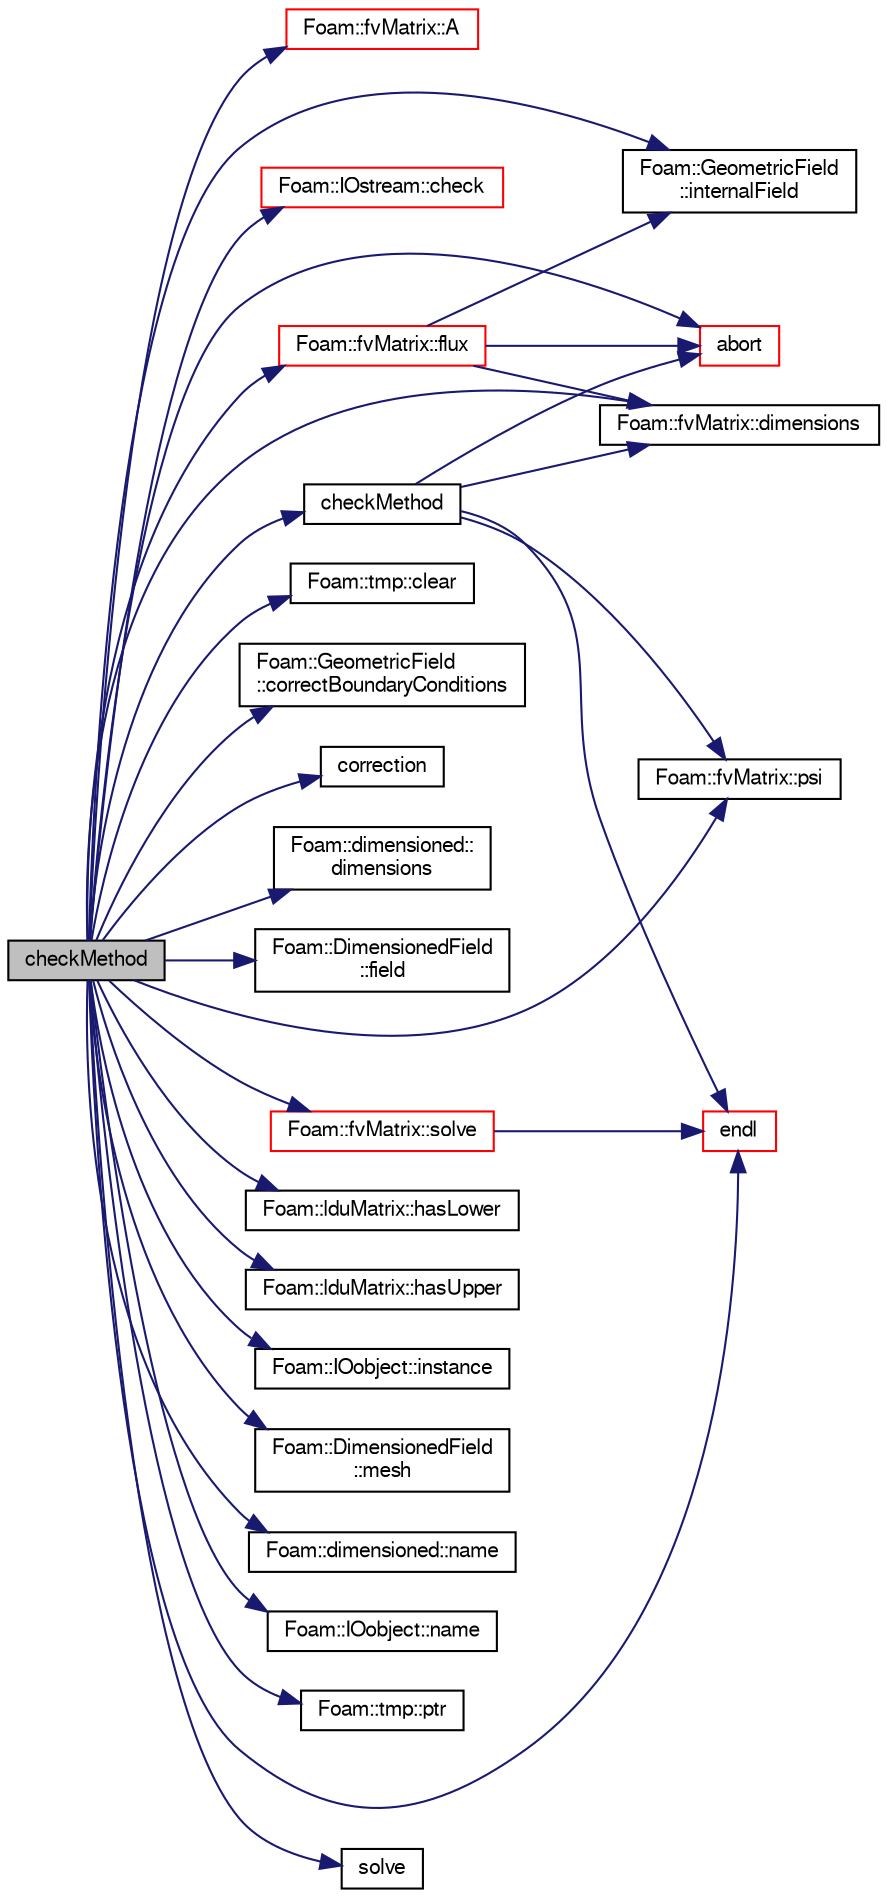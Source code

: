 digraph "checkMethod"
{
  bgcolor="transparent";
  edge [fontname="FreeSans",fontsize="10",labelfontname="FreeSans",labelfontsize="10"];
  node [fontname="FreeSans",fontsize="10",shape=record];
  rankdir="LR";
  Node2841 [label="checkMethod",height=0.2,width=0.4,color="black", fillcolor="grey75", style="filled", fontcolor="black"];
  Node2841 -> Node2842 [color="midnightblue",fontsize="10",style="solid",fontname="FreeSans"];
  Node2842 [label="Foam::fvMatrix::A",height=0.2,width=0.4,color="red",URL="$a22358.html#a0a5700c99b33f36165d0fbc6ba521bf3",tooltip="Return the central coefficient. "];
  Node2841 -> Node2879 [color="midnightblue",fontsize="10",style="solid",fontname="FreeSans"];
  Node2879 [label="abort",height=0.2,width=0.4,color="red",URL="$a21124.html#a447107a607d03e417307c203fa5fb44b"];
  Node2841 -> Node3195 [color="midnightblue",fontsize="10",style="solid",fontname="FreeSans"];
  Node3195 [label="Foam::IOstream::check",height=0.2,width=0.4,color="red",URL="$a26226.html#a367eb3425fc4e8270e2aa961df8ac8a5",tooltip="Check IOstream status for given operation. "];
  Node2841 -> Node3197 [color="midnightblue",fontsize="10",style="solid",fontname="FreeSans"];
  Node3197 [label="checkMethod",height=0.2,width=0.4,color="black",URL="$a21124.html#a656fbda275eb1aaf53a9b1df97a5743c"];
  Node3197 -> Node2879 [color="midnightblue",fontsize="10",style="solid",fontname="FreeSans"];
  Node3197 -> Node3198 [color="midnightblue",fontsize="10",style="solid",fontname="FreeSans"];
  Node3198 [label="Foam::fvMatrix::dimensions",height=0.2,width=0.4,color="black",URL="$a22358.html#ae432f961c8f2aeef6aa64fbbed5e70ea"];
  Node3197 -> Node2873 [color="midnightblue",fontsize="10",style="solid",fontname="FreeSans"];
  Node2873 [label="endl",height=0.2,width=0.4,color="red",URL="$a21124.html#a2db8fe02a0d3909e9351bb4275b23ce4",tooltip="Add newline and flush stream. "];
  Node3197 -> Node3199 [color="midnightblue",fontsize="10",style="solid",fontname="FreeSans"];
  Node3199 [label="Foam::fvMatrix::psi",height=0.2,width=0.4,color="black",URL="$a22358.html#a746a21ead7ed7561097637595338028c"];
  Node2841 -> Node3200 [color="midnightblue",fontsize="10",style="solid",fontname="FreeSans"];
  Node3200 [label="Foam::tmp::clear",height=0.2,width=0.4,color="black",URL="$a25962.html#adf1d9633e64d0de6a36e0af17ccd8163",tooltip="If object pointer points to valid object: "];
  Node2841 -> Node3201 [color="midnightblue",fontsize="10",style="solid",fontname="FreeSans"];
  Node3201 [label="Foam::GeometricField\l::correctBoundaryConditions",height=0.2,width=0.4,color="black",URL="$a22434.html#acaf6878ef900e593c4b20812f1b567d6",tooltip="Correct boundary field. "];
  Node2841 -> Node2995 [color="midnightblue",fontsize="10",style="solid",fontname="FreeSans"];
  Node2995 [label="correction",height=0.2,width=0.4,color="black",URL="$a21124.html#aa5166e83cc970d681cdb0246482047e8",tooltip="Return the correction form of the given matrix. "];
  Node2841 -> Node2973 [color="midnightblue",fontsize="10",style="solid",fontname="FreeSans"];
  Node2973 [label="Foam::dimensioned::\ldimensions",height=0.2,width=0.4,color="black",URL="$a26366.html#a512673c2674ca2d38885f1bb5f6994fb",tooltip="Return const reference to dimensions. "];
  Node2841 -> Node3198 [color="midnightblue",fontsize="10",style="solid",fontname="FreeSans"];
  Node2841 -> Node2873 [color="midnightblue",fontsize="10",style="solid",fontname="FreeSans"];
  Node2841 -> Node3202 [color="midnightblue",fontsize="10",style="solid",fontname="FreeSans"];
  Node3202 [label="Foam::DimensionedField\l::field",height=0.2,width=0.4,color="black",URL="$a26390.html#a969c81597ae68f5a36efafe599ec1e89"];
  Node2841 -> Node3203 [color="midnightblue",fontsize="10",style="solid",fontname="FreeSans"];
  Node3203 [label="Foam::fvMatrix::flux",height=0.2,width=0.4,color="red",URL="$a22358.html#a08a0042554e1fad1421e103a8edfc3f4",tooltip="Return the face-flux field from the matrix. "];
  Node3203 -> Node2879 [color="midnightblue",fontsize="10",style="solid",fontname="FreeSans"];
  Node3203 -> Node3198 [color="midnightblue",fontsize="10",style="solid",fontname="FreeSans"];
  Node3203 -> Node3126 [color="midnightblue",fontsize="10",style="solid",fontname="FreeSans"];
  Node3126 [label="Foam::GeometricField\l::internalField",height=0.2,width=0.4,color="black",URL="$a22434.html#a9536140d36d69bbac40496f6b817aa0a",tooltip="Return internal field. "];
  Node2841 -> Node3206 [color="midnightblue",fontsize="10",style="solid",fontname="FreeSans"];
  Node3206 [label="Foam::lduMatrix::hasLower",height=0.2,width=0.4,color="black",URL="$a26882.html#a516e32ca15015f11250efff73f5920c1"];
  Node2841 -> Node3207 [color="midnightblue",fontsize="10",style="solid",fontname="FreeSans"];
  Node3207 [label="Foam::lduMatrix::hasUpper",height=0.2,width=0.4,color="black",URL="$a26882.html#a45d3deadbf17da1e525d175610cb7a03"];
  Node2841 -> Node3091 [color="midnightblue",fontsize="10",style="solid",fontname="FreeSans"];
  Node3091 [label="Foam::IOobject::instance",height=0.2,width=0.4,color="black",URL="$a26142.html#acac6de003b420b848571b5064e50ed89"];
  Node2841 -> Node3126 [color="midnightblue",fontsize="10",style="solid",fontname="FreeSans"];
  Node2841 -> Node3008 [color="midnightblue",fontsize="10",style="solid",fontname="FreeSans"];
  Node3008 [label="Foam::DimensionedField\l::mesh",height=0.2,width=0.4,color="black",URL="$a26390.html#a8f1110830348a1448a14ab5e3cf47e3b",tooltip="Return mesh. "];
  Node2841 -> Node2972 [color="midnightblue",fontsize="10",style="solid",fontname="FreeSans"];
  Node2972 [label="Foam::dimensioned::name",height=0.2,width=0.4,color="black",URL="$a26366.html#ade4113569ef0db70665fded275a5e38e",tooltip="Return const reference to name. "];
  Node2841 -> Node2949 [color="midnightblue",fontsize="10",style="solid",fontname="FreeSans"];
  Node2949 [label="Foam::IOobject::name",height=0.2,width=0.4,color="black",URL="$a26142.html#acc80e00a8ac919288fb55bd14cc88bf6",tooltip="Return name. "];
  Node2841 -> Node3199 [color="midnightblue",fontsize="10",style="solid",fontname="FreeSans"];
  Node2841 -> Node3208 [color="midnightblue",fontsize="10",style="solid",fontname="FreeSans"];
  Node3208 [label="Foam::tmp::ptr",height=0.2,width=0.4,color="black",URL="$a25962.html#ad62d481db7f40d0856f327ac78cbb69f",tooltip="Return tmp pointer for reuse. "];
  Node2841 -> Node3209 [color="midnightblue",fontsize="10",style="solid",fontname="FreeSans"];
  Node3209 [label="Foam::fvMatrix::solve",height=0.2,width=0.4,color="red",URL="$a22358.html#a35eb51dd72f0a6b19d161fe7f7e6b9c8",tooltip="Solve segregated or coupled returning the solution statistics. "];
  Node3209 -> Node2873 [color="midnightblue",fontsize="10",style="solid",fontname="FreeSans"];
  Node2841 -> Node3251 [color="midnightblue",fontsize="10",style="solid",fontname="FreeSans"];
  Node3251 [label="solve",height=0.2,width=0.4,color="black",URL="$a21124.html#a745114a2fef57ff2df3946017d4dec34",tooltip="Solve returning the solution statistics given convergence tolerance. "];
}
